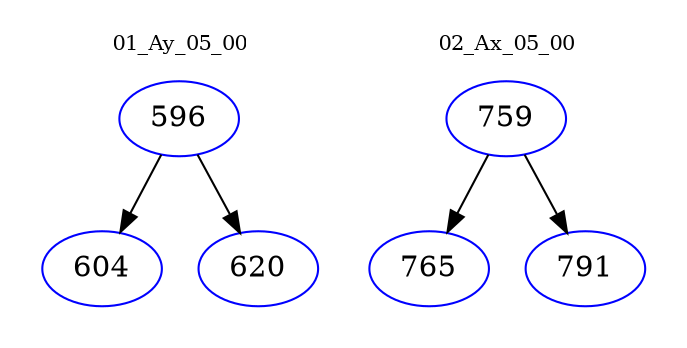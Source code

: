 digraph{
subgraph cluster_0 {
color = white
label = "01_Ay_05_00";
fontsize=10;
T0_596 [label="596", color="blue"]
T0_596 -> T0_604 [color="black"]
T0_604 [label="604", color="blue"]
T0_596 -> T0_620 [color="black"]
T0_620 [label="620", color="blue"]
}
subgraph cluster_1 {
color = white
label = "02_Ax_05_00";
fontsize=10;
T1_759 [label="759", color="blue"]
T1_759 -> T1_765 [color="black"]
T1_765 [label="765", color="blue"]
T1_759 -> T1_791 [color="black"]
T1_791 [label="791", color="blue"]
}
}
